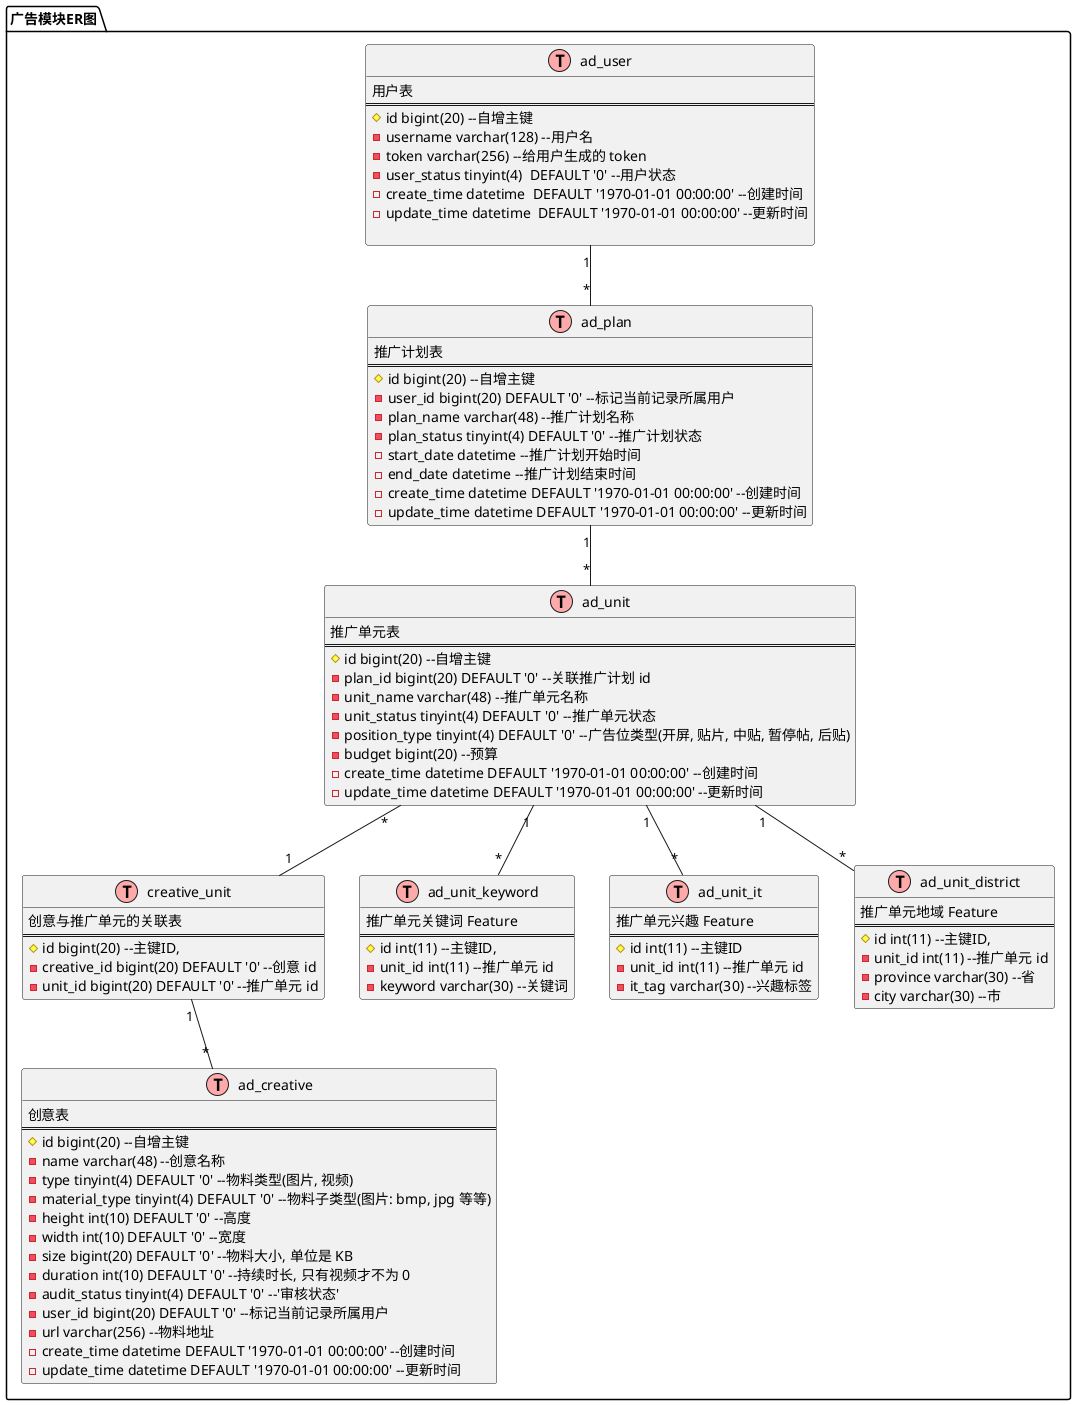 @startuml
!define TABLE(name) class name << (T,#FFAAAA) >>
!define CLASS(name) class name << (C,#FFAAAA) >>
' {#-+}{field：字段名} {type：字段类型} {default_value：字段默认值} {comment：字段说明}
' gender char(1) '0' --性别

' # 表示该字段为主键
' - 表示该字段非空
' + 表示该字段要创建索引
' VARCHAR/VARCHAR2 可以简写为 VC
' CHAR 可以简写为 CR
' Datetime/Date 可以简写为 DT
' NUMBER 可以简写为 NUM
' TEXT/CLOB 可以简写为 TEXT
' IDX_XXX 表示创建聚合索引XXX
package 广告模块ER图{
    TABLE(ad_user) {
        用户表
        ==
        #id bigint(20) --自增主键
        -username varchar(128) --用户名
        -token varchar(256) --给用户生成的 token
        -user_status tinyint(4)  DEFAULT '0' --用户状态
        -create_time datetime  DEFAULT '1970-01-01 00:00:00' --创建时间
        -update_time datetime  DEFAULT '1970-01-01 00:00:00' --更新时间

    }
    TABLE(ad_plan) {
        推广计划表
        ==
        #id bigint(20) --自增主键
        -user_id bigint(20) DEFAULT '0' --标记当前记录所属用户
        -plan_name varchar(48) --推广计划名称
        -plan_status tinyint(4) DEFAULT '0' --推广计划状态
        -start_date datetime --推广计划开始时间
        -end_date datetime --推广计划结束时间
        -create_time datetime DEFAULT '1970-01-01 00:00:00' --创建时间
        -update_time datetime DEFAULT '1970-01-01 00:00:00' --更新时间
    }
    TABLE(ad_unit) {
        推广单元表
        ==
        #id bigint(20) --自增主键
        -plan_id bigint(20) DEFAULT '0' --关联推广计划 id
        -unit_name varchar(48) --推广单元名称
        -unit_status tinyint(4) DEFAULT '0' --推广单元状态
        -position_type tinyint(4) DEFAULT '0' --广告位类型(开屏, 贴片, 中贴, 暂停帖, 后贴)
        -budget bigint(20) --预算
        -create_time datetime DEFAULT '1970-01-01 00:00:00' --创建时间
        -update_time datetime DEFAULT '1970-01-01 00:00:00' --更新时间
    }
    TABLE(ad_creative) {
        创意表
        ==
        #id bigint(20) --自增主键
        -name varchar(48) --创意名称
        -type tinyint(4) DEFAULT '0' --物料类型(图片, 视频)
        -material_type tinyint(4) DEFAULT '0' --物料子类型(图片: bmp, jpg 等等)
        -height int(10) DEFAULT '0' --高度
        -width int(10) DEFAULT '0' --宽度
        -size bigint(20) DEFAULT '0' --物料大小, 单位是 KB
        -duration int(10) DEFAULT '0' --持续时长, 只有视频才不为 0
        -audit_status tinyint(4) DEFAULT '0' --'审核状态'
        -user_id bigint(20) DEFAULT '0' --标记当前记录所属用户
        -url varchar(256) --物料地址
        -create_time datetime DEFAULT '1970-01-01 00:00:00' --创建时间
        -update_time datetime DEFAULT '1970-01-01 00:00:00' --更新时间
    }
    TABLE(creative_unit) {
        创意与推广单元的关联表
        ==
        #id bigint(20) --主键ID,
        -creative_id bigint(20) DEFAULT '0' --创意 id
        -unit_id bigint(20) DEFAULT '0' --推广单元 id
    }
    TABLE(ad_unit_keyword) {
        推广单元关键词 Feature
        ==
        #id int(11) --主键ID,
        -unit_id int(11) --推广单元 id
        -keyword varchar(30) --关键词
    }
    TABLE(ad_unit_it) {
        推广单元兴趣 Feature
        ==
        #id int(11) --主键ID
        -unit_id int(11) --推广单元 id
        -it_tag varchar(30) --兴趣标签
    }
    TABLE(ad_unit_district) {
        推广单元地域 Feature
        ==
        #id int(11) --主键ID,
        -unit_id int(11) --推广单元 id
        -province varchar(30) --省
        -city varchar(30) --市
    }
}
ad_user "1"-- "*" ad_plan
ad_plan "1"-- "*" ad_unit
ad_unit "*"-- "1" creative_unit
creative_unit "1"-- "*" ad_creative
ad_unit "1"-- "*" ad_unit_keyword
ad_unit "1"-- "*" ad_unit_it
ad_unit "1"-- "*" ad_unit_district
@enduml